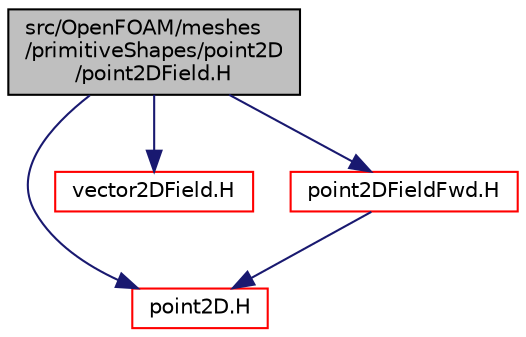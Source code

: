 digraph "src/OpenFOAM/meshes/primitiveShapes/point2D/point2DField.H"
{
  bgcolor="transparent";
  edge [fontname="Helvetica",fontsize="10",labelfontname="Helvetica",labelfontsize="10"];
  node [fontname="Helvetica",fontsize="10",shape=record];
  Node1 [label="src/OpenFOAM/meshes\l/primitiveShapes/point2D\l/point2DField.H",height=0.2,width=0.4,color="black", fillcolor="grey75", style="filled", fontcolor="black"];
  Node1 -> Node2 [color="midnightblue",fontsize="10",style="solid",fontname="Helvetica"];
  Node2 [label="point2D.H",height=0.2,width=0.4,color="red",URL="$a08911.html"];
  Node1 -> Node3 [color="midnightblue",fontsize="10",style="solid",fontname="Helvetica"];
  Node3 [label="vector2DField.H",height=0.2,width=0.4,color="red",URL="$a08128.html",tooltip="Foam::vector2DField. "];
  Node1 -> Node4 [color="midnightblue",fontsize="10",style="solid",fontname="Helvetica"];
  Node4 [label="point2DFieldFwd.H",height=0.2,width=0.4,color="red",URL="$a08913.html"];
  Node4 -> Node2 [color="midnightblue",fontsize="10",style="solid",fontname="Helvetica"];
}
